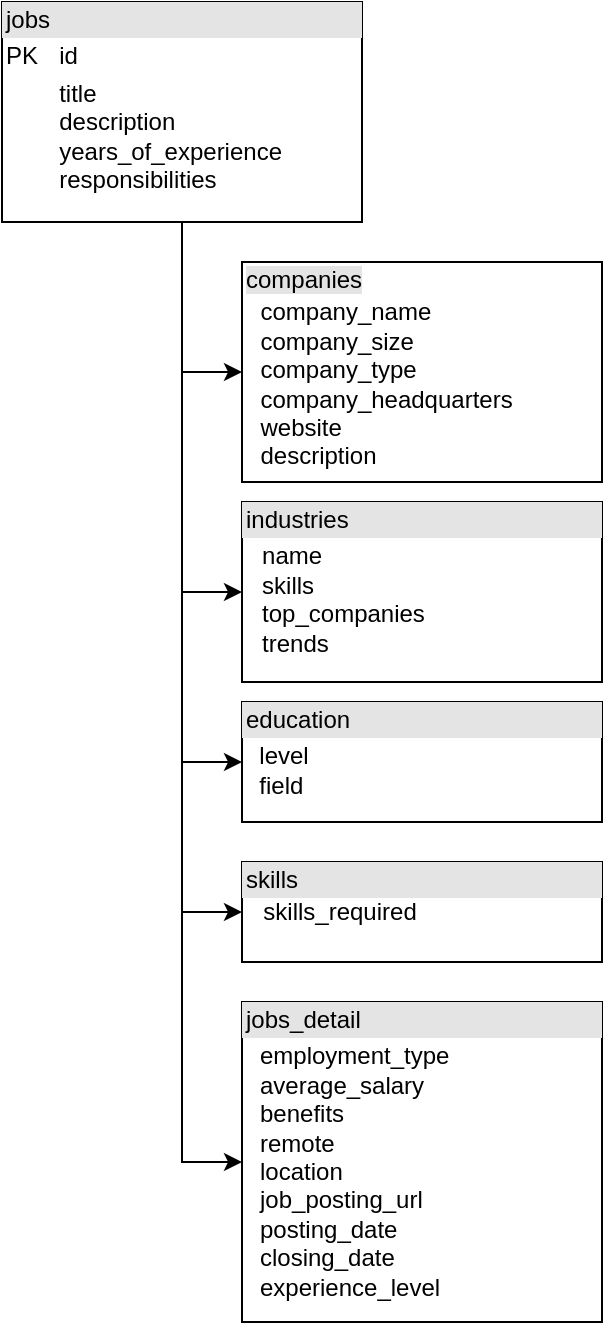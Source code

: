 <mxfile version="28.2.7">
  <diagram name="Page-1" id="IJcXtZQzgUf-zA7BCoBS">
    <mxGraphModel dx="2946" dy="1103" grid="1" gridSize="10" guides="1" tooltips="1" connect="1" arrows="1" fold="1" page="1" pageScale="1" pageWidth="850" pageHeight="1100" math="0" shadow="0">
      <root>
        <mxCell id="0" />
        <mxCell id="1" parent="0" />
        <mxCell id="8jjqvW4Lc7lspGncsuH2-1" value="companies" style="rounded=0;whiteSpace=wrap;html=1;" parent="1" vertex="1">
          <mxGeometry x="80" y="30" width="120" height="60" as="geometry" />
        </mxCell>
        <mxCell id="_73vB9acuD77dolqKXTN-1" style="edgeStyle=orthogonalEdgeStyle;rounded=0;orthogonalLoop=1;jettySize=auto;html=1;entryX=0;entryY=0.5;entryDx=0;entryDy=0;" edge="1" parent="1" source="_73vB9acuD77dolqKXTN-6" target="_73vB9acuD77dolqKXTN-7">
          <mxGeometry relative="1" as="geometry" />
        </mxCell>
        <mxCell id="_73vB9acuD77dolqKXTN-2" style="edgeStyle=orthogonalEdgeStyle;rounded=0;orthogonalLoop=1;jettySize=auto;html=1;entryX=0;entryY=0.5;entryDx=0;entryDy=0;" edge="1" parent="1" source="_73vB9acuD77dolqKXTN-6" target="_73vB9acuD77dolqKXTN-9">
          <mxGeometry relative="1" as="geometry" />
        </mxCell>
        <mxCell id="_73vB9acuD77dolqKXTN-3" style="edgeStyle=orthogonalEdgeStyle;rounded=0;orthogonalLoop=1;jettySize=auto;html=1;entryX=0;entryY=0.5;entryDx=0;entryDy=0;" edge="1" parent="1" source="_73vB9acuD77dolqKXTN-6" target="_73vB9acuD77dolqKXTN-10">
          <mxGeometry relative="1" as="geometry" />
        </mxCell>
        <mxCell id="_73vB9acuD77dolqKXTN-4" style="edgeStyle=orthogonalEdgeStyle;rounded=0;orthogonalLoop=1;jettySize=auto;html=1;entryX=0;entryY=0.5;entryDx=0;entryDy=0;" edge="1" parent="1" source="_73vB9acuD77dolqKXTN-6" target="_73vB9acuD77dolqKXTN-11">
          <mxGeometry relative="1" as="geometry" />
        </mxCell>
        <mxCell id="_73vB9acuD77dolqKXTN-5" style="edgeStyle=orthogonalEdgeStyle;rounded=0;orthogonalLoop=1;jettySize=auto;html=1;entryX=0;entryY=0.5;entryDx=0;entryDy=0;" edge="1" parent="1" source="_73vB9acuD77dolqKXTN-6" target="_73vB9acuD77dolqKXTN-8">
          <mxGeometry relative="1" as="geometry" />
        </mxCell>
        <mxCell id="_73vB9acuD77dolqKXTN-6" value="&lt;div style=&quot;box-sizing: border-box; width: 100%; background: rgb(228, 228, 228); padding: 2px;&quot;&gt;jobs&lt;/div&gt;&lt;table style=&quot;width:100%;font-size:1em;&quot; cellpadding=&quot;2&quot; cellspacing=&quot;0&quot;&gt;&lt;tbody&gt;&lt;tr&gt;&lt;td&gt;PK&lt;/td&gt;&lt;td&gt;id&lt;/td&gt;&lt;/tr&gt;&lt;tr&gt;&lt;td&gt;&lt;br&gt;&lt;/td&gt;&lt;td&gt;title&lt;br&gt;description&lt;br&gt;years_of_experience&lt;br&gt;responsibilities&lt;/td&gt;&lt;/tr&gt;&lt;tr&gt;&lt;td&gt;&lt;br&gt;&lt;/td&gt;&lt;td&gt;&lt;br&gt;&lt;/td&gt;&lt;/tr&gt;&lt;/tbody&gt;&lt;/table&gt;" style="verticalAlign=top;align=left;overflow=fill;html=1;whiteSpace=wrap;" vertex="1" parent="1">
          <mxGeometry x="20" y="20" width="180" height="110" as="geometry" />
        </mxCell>
        <mxCell id="_73vB9acuD77dolqKXTN-7" value="&lt;div style=&quot;box-sizing: border-box; width: 100%; background-image: initial; background-position: initial; background-size: initial; background-repeat: initial; background-attachment: initial; background-origin: initial; background-clip: initial; padding: 2px;&quot;&gt;&lt;span style=&quot;background-color: rgb(228, 228, 228);&quot;&gt;companies&lt;/span&gt;&lt;table style=&quot;background-color: transparent; color: light-dark(rgb(0, 0, 0), rgb(255, 255, 255)); font-size: 1em; width: 100%;&quot; cellpadding=&quot;2&quot; cellspacing=&quot;0&quot;&gt;&lt;tbody&gt;&lt;tr&gt;&lt;td&gt;&lt;br&gt;&lt;/td&gt;&lt;td&gt;company_name&lt;br&gt;company_size&lt;br&gt;company_type&lt;br&gt;company_headquarters&lt;br&gt;website&lt;br&gt;description&lt;/td&gt;&lt;/tr&gt;&lt;tr&gt;&lt;td&gt;&lt;/td&gt;&lt;td&gt;&lt;br&gt;&lt;/td&gt;&lt;/tr&gt;&lt;/tbody&gt;&lt;/table&gt;&lt;/div&gt;" style="verticalAlign=top;align=left;overflow=fill;html=1;whiteSpace=wrap;" vertex="1" parent="1">
          <mxGeometry x="140" y="150" width="180" height="110" as="geometry" />
        </mxCell>
        <mxCell id="_73vB9acuD77dolqKXTN-8" value="&lt;div style=&quot;box-sizing: border-box; width: 100%; background: rgb(228, 228, 228); padding: 2px;&quot;&gt;jobs_detail&lt;/div&gt;&lt;table style=&quot;width:100%;font-size:1em;&quot; cellpadding=&quot;2&quot; cellspacing=&quot;0&quot;&gt;&lt;tbody&gt;&lt;tr&gt;&lt;td&gt;&lt;br&gt;&lt;/td&gt;&lt;td&gt;employment_type&lt;br&gt;average_salary&lt;br&gt;benefits&lt;br&gt;remote&lt;br&gt;location&lt;br&gt;job_posting_url&lt;br&gt;posting_date&lt;br&gt;closing_date&lt;br&gt;experience_level&lt;/td&gt;&lt;/tr&gt;&lt;tr&gt;&lt;td&gt;&lt;/td&gt;&lt;td&gt;&lt;br&gt;&lt;/td&gt;&lt;/tr&gt;&lt;/tbody&gt;&lt;/table&gt;" style="verticalAlign=top;align=left;overflow=fill;html=1;whiteSpace=wrap;" vertex="1" parent="1">
          <mxGeometry x="140" y="520" width="180" height="160" as="geometry" />
        </mxCell>
        <mxCell id="_73vB9acuD77dolqKXTN-9" value="&lt;div style=&quot;box-sizing: border-box; width: 100%; background: rgb(228, 228, 228); padding: 2px;&quot;&gt;industries&lt;/div&gt;&lt;table style=&quot;width:100%;font-size:1em;&quot; cellpadding=&quot;2&quot; cellspacing=&quot;0&quot;&gt;&lt;tbody&gt;&lt;tr&gt;&lt;td&gt;&lt;br&gt;&lt;/td&gt;&lt;td&gt;name&lt;br&gt;skills&lt;br&gt;top_companies&lt;br&gt;trends&lt;/td&gt;&lt;/tr&gt;&lt;tr&gt;&lt;td&gt;&lt;br&gt;&lt;br&gt;&lt;/td&gt;&lt;td&gt;&lt;br&gt;&lt;/td&gt;&lt;/tr&gt;&lt;/tbody&gt;&lt;/table&gt;" style="verticalAlign=top;align=left;overflow=fill;html=1;whiteSpace=wrap;" vertex="1" parent="1">
          <mxGeometry x="140" y="270" width="180" height="90" as="geometry" />
        </mxCell>
        <mxCell id="_73vB9acuD77dolqKXTN-10" value="&lt;div style=&quot;box-sizing: border-box; width: 100%; background: rgb(228, 228, 228); padding: 2px;&quot;&gt;education&lt;/div&gt;&lt;table style=&quot;width:100%;font-size:1em;&quot; cellpadding=&quot;2&quot; cellspacing=&quot;0&quot;&gt;&lt;tbody&gt;&lt;tr&gt;&lt;td&gt;&amp;nbsp; level&lt;br&gt;&amp;nbsp; field&lt;/td&gt;&lt;td&gt;&lt;br&gt;&lt;/td&gt;&lt;/tr&gt;&lt;tr&gt;&lt;td&gt;&lt;br&gt;&lt;/td&gt;&lt;td&gt;&lt;br&gt;&lt;/td&gt;&lt;/tr&gt;&lt;tr&gt;&lt;td&gt;&lt;/td&gt;&lt;td&gt;&lt;br&gt;&lt;/td&gt;&lt;/tr&gt;&lt;/tbody&gt;&lt;/table&gt;" style="verticalAlign=top;align=left;overflow=fill;html=1;whiteSpace=wrap;" vertex="1" parent="1">
          <mxGeometry x="140" y="370" width="180" height="60" as="geometry" />
        </mxCell>
        <mxCell id="_73vB9acuD77dolqKXTN-11" value="&lt;div style=&quot;box-sizing: border-box; width: 100%; background: rgb(228, 228, 228); padding: 2px;&quot;&gt;skills&lt;table align=&quot;left&quot; style=&quot;background-color: transparent; color: light-dark(rgb(0, 0, 0), rgb(255, 255, 255)); font-size: 1em; width: 100%;&quot; cellpadding=&quot;2&quot; cellspacing=&quot;0&quot;&gt;&lt;tbody&gt;&lt;tr&gt;&lt;td&gt;&amp;nbsp; skills_required&lt;/td&gt;&lt;td&gt;&lt;br&gt;&lt;/td&gt;&lt;/tr&gt;&lt;tr&gt;&lt;td&gt;&lt;/td&gt;&lt;td&gt;&lt;br&gt;&lt;/td&gt;&lt;/tr&gt;&lt;/tbody&gt;&lt;/table&gt;&lt;/div&gt;" style="verticalAlign=top;align=left;overflow=fill;html=1;whiteSpace=wrap;" vertex="1" parent="1">
          <mxGeometry x="140" y="450" width="180" height="50" as="geometry" />
        </mxCell>
      </root>
    </mxGraphModel>
  </diagram>
</mxfile>
